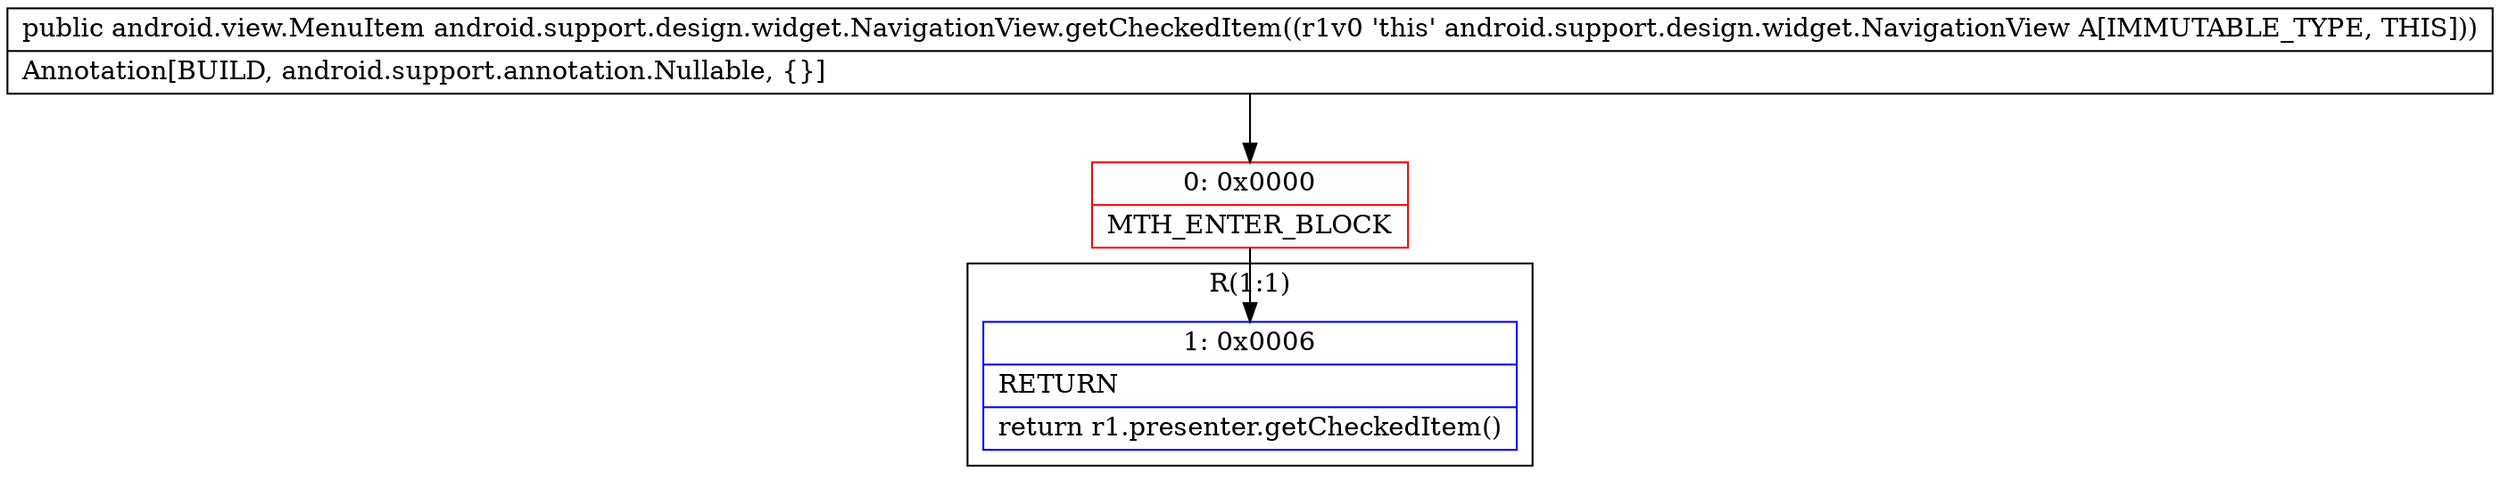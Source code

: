 digraph "CFG forandroid.support.design.widget.NavigationView.getCheckedItem()Landroid\/view\/MenuItem;" {
subgraph cluster_Region_1846538579 {
label = "R(1:1)";
node [shape=record,color=blue];
Node_1 [shape=record,label="{1\:\ 0x0006|RETURN\l|return r1.presenter.getCheckedItem()\l}"];
}
Node_0 [shape=record,color=red,label="{0\:\ 0x0000|MTH_ENTER_BLOCK\l}"];
MethodNode[shape=record,label="{public android.view.MenuItem android.support.design.widget.NavigationView.getCheckedItem((r1v0 'this' android.support.design.widget.NavigationView A[IMMUTABLE_TYPE, THIS]))  | Annotation[BUILD, android.support.annotation.Nullable, \{\}]\l}"];
MethodNode -> Node_0;
Node_0 -> Node_1;
}

